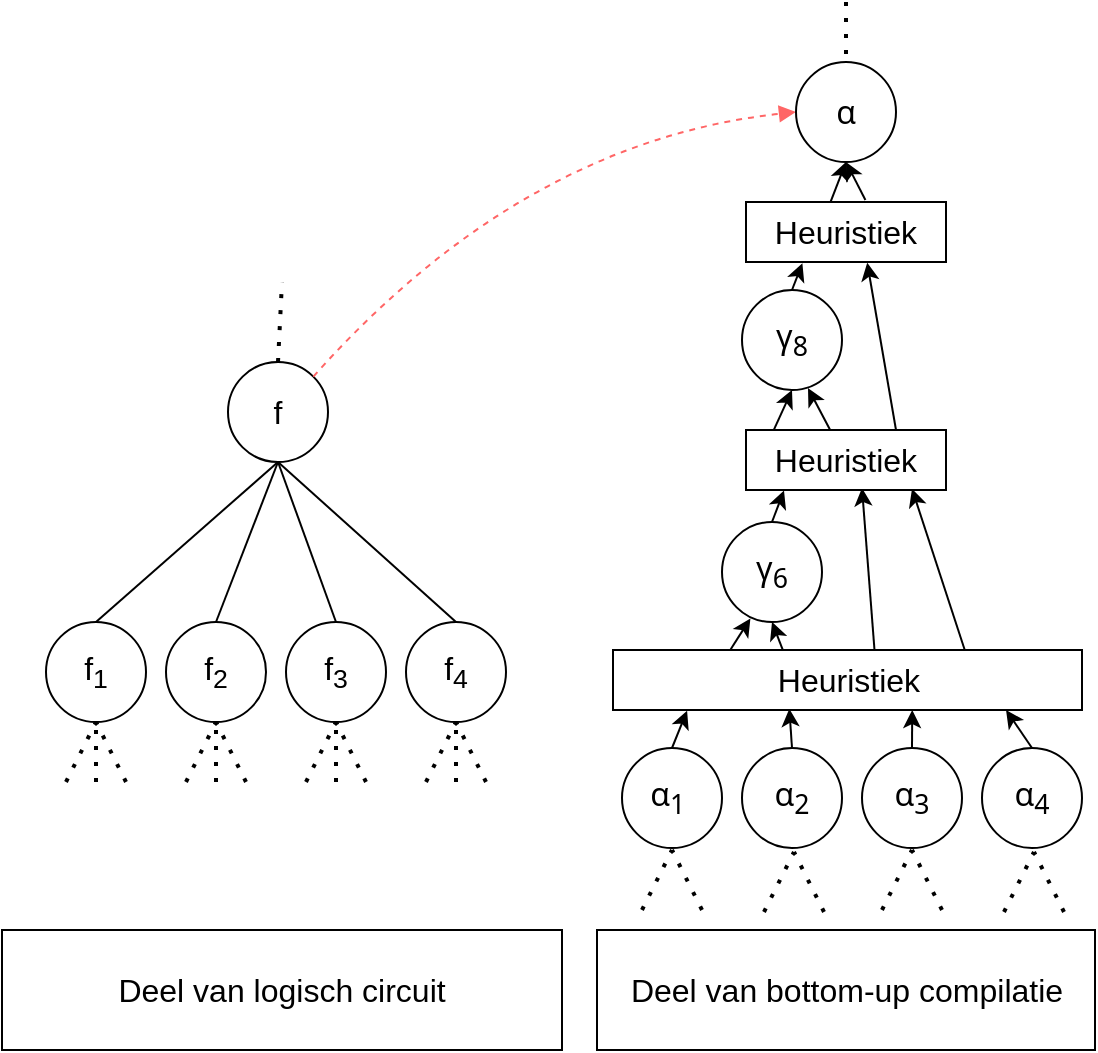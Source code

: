 <mxfile version="24.2.5" type="device">
  <diagram name="Pagina-1" id="w_eEv3NtSXeDfTLCQEwR">
    <mxGraphModel dx="1135" dy="639" grid="1" gridSize="10" guides="1" tooltips="1" connect="1" arrows="1" fold="1" page="1" pageScale="1" pageWidth="827" pageHeight="1169" math="0" shadow="0">
      <root>
        <mxCell id="0" />
        <mxCell id="1" parent="0" />
        <mxCell id="MbKlLmu9MP12zDya-M-E-1" value="&lt;span style=&quot;font-family: Söhne, ui-sans-serif, system-ui, -apple-system, &amp;quot;Segoe UI&amp;quot;, Roboto, Ubuntu, Cantarell, &amp;quot;Noto Sans&amp;quot;, sans-serif, &amp;quot;Helvetica Neue&amp;quot;, Arial, &amp;quot;Apple Color Emoji&amp;quot;, &amp;quot;Segoe UI Emoji&amp;quot;, &amp;quot;Segoe UI Symbol&amp;quot;, &amp;quot;Noto Color Emoji&amp;quot;; font-size: 16px; text-align: start; white-space-collapse: preserve;&quot;&gt;α&lt;sub&gt;1&lt;/sub&gt;&lt;/span&gt;&lt;span style=&quot;font-family: Söhne, ui-sans-serif, system-ui, -apple-system, &amp;quot;Segoe UI&amp;quot;, Roboto, Ubuntu, Cantarell, &amp;quot;Noto Sans&amp;quot;, sans-serif, &amp;quot;Helvetica Neue&amp;quot;, Arial, &amp;quot;Apple Color Emoji&amp;quot;, &amp;quot;Segoe UI Emoji&amp;quot;, &amp;quot;Segoe UI Symbol&amp;quot;, &amp;quot;Noto Color Emoji&amp;quot;; font-size: 16px; text-align: start; white-space-collapse: preserve;&quot;&gt;&lt;font color=&quot;#ffffff&quot;&gt; &lt;/font&gt;&lt;/span&gt;" style="ellipse;whiteSpace=wrap;html=1;aspect=fixed;" parent="1" vertex="1">
          <mxGeometry x="420" y="383" width="50" height="50" as="geometry" />
        </mxCell>
        <mxCell id="MbKlLmu9MP12zDya-M-E-10" value="&lt;font style=&quot;font-size: 16px;&quot;&gt;Deel van bottom-up compilatie&lt;/font&gt;" style="rounded=0;whiteSpace=wrap;html=1;" parent="1" vertex="1">
          <mxGeometry x="407.5" y="474" width="249" height="60" as="geometry" />
        </mxCell>
        <mxCell id="MbKlLmu9MP12zDya-M-E-11" value="&lt;font style=&quot;font-size: 16px;&quot;&gt;Deel van logisch circuit&lt;/font&gt;" style="rounded=0;whiteSpace=wrap;html=1;" parent="1" vertex="1">
          <mxGeometry x="110" y="474" width="280" height="60" as="geometry" />
        </mxCell>
        <mxCell id="MbKlLmu9MP12zDya-M-E-12" value="&lt;font style=&quot;font-size: 16px;&quot;&gt;f&lt;/font&gt;" style="ellipse;whiteSpace=wrap;html=1;aspect=fixed;" parent="1" vertex="1">
          <mxGeometry x="223" y="190" width="50" height="50" as="geometry" />
        </mxCell>
        <mxCell id="MbKlLmu9MP12zDya-M-E-13" value="&lt;font style=&quot;font-size: 16px;&quot;&gt;f&lt;sub&gt;2&lt;/sub&gt;&lt;/font&gt;" style="ellipse;whiteSpace=wrap;html=1;aspect=fixed;" parent="1" vertex="1">
          <mxGeometry x="192" y="320" width="50" height="50" as="geometry" />
        </mxCell>
        <mxCell id="MbKlLmu9MP12zDya-M-E-14" value="&lt;font style=&quot;font-size: 16px;&quot;&gt;f&lt;sub&gt;3&lt;/sub&gt;&lt;/font&gt;" style="ellipse;whiteSpace=wrap;html=1;aspect=fixed;" parent="1" vertex="1">
          <mxGeometry x="252" y="320" width="50" height="50" as="geometry" />
        </mxCell>
        <mxCell id="MbKlLmu9MP12zDya-M-E-18" value="&lt;font style=&quot;&quot;&gt;&lt;span style=&quot;font-size: 16px;&quot;&gt;f&lt;sub&gt;1&lt;/sub&gt;&lt;/span&gt;&lt;/font&gt;" style="ellipse;whiteSpace=wrap;html=1;aspect=fixed;" parent="1" vertex="1">
          <mxGeometry x="132" y="320" width="50" height="50" as="geometry" />
        </mxCell>
        <mxCell id="MbKlLmu9MP12zDya-M-E-19" value="&lt;font style=&quot;font-size: 16px;&quot;&gt;f&lt;sub&gt;4&lt;/sub&gt;&lt;/font&gt;" style="ellipse;whiteSpace=wrap;html=1;aspect=fixed;" parent="1" vertex="1">
          <mxGeometry x="312" y="320" width="50" height="50" as="geometry" />
        </mxCell>
        <mxCell id="MbKlLmu9MP12zDya-M-E-21" value="&lt;span style=&quot;font-family: Söhne, ui-sans-serif, system-ui, -apple-system, &amp;quot;Segoe UI&amp;quot;, Roboto, Ubuntu, Cantarell, &amp;quot;Noto Sans&amp;quot;, sans-serif, &amp;quot;Helvetica Neue&amp;quot;, Arial, &amp;quot;Apple Color Emoji&amp;quot;, &amp;quot;Segoe UI Emoji&amp;quot;, &amp;quot;Segoe UI Symbol&amp;quot;, &amp;quot;Noto Color Emoji&amp;quot;; font-size: 16px; text-align: start; white-space-collapse: preserve;&quot;&gt;α&lt;sub&gt;2&lt;/sub&gt;&lt;/span&gt;" style="ellipse;whiteSpace=wrap;html=1;aspect=fixed;" parent="1" vertex="1">
          <mxGeometry x="480" y="383" width="50" height="50" as="geometry" />
        </mxCell>
        <mxCell id="MbKlLmu9MP12zDya-M-E-22" value="&lt;span style=&quot;font-family: Söhne, ui-sans-serif, system-ui, -apple-system, &amp;quot;Segoe UI&amp;quot;, Roboto, Ubuntu, Cantarell, &amp;quot;Noto Sans&amp;quot;, sans-serif, &amp;quot;Helvetica Neue&amp;quot;, Arial, &amp;quot;Apple Color Emoji&amp;quot;, &amp;quot;Segoe UI Emoji&amp;quot;, &amp;quot;Segoe UI Symbol&amp;quot;, &amp;quot;Noto Color Emoji&amp;quot;; font-size: 16px; text-align: start; white-space-collapse: preserve;&quot;&gt;α&lt;sub&gt;3&lt;/sub&gt;&lt;/span&gt;" style="ellipse;whiteSpace=wrap;html=1;aspect=fixed;" parent="1" vertex="1">
          <mxGeometry x="540" y="383" width="50" height="50" as="geometry" />
        </mxCell>
        <mxCell id="MbKlLmu9MP12zDya-M-E-23" value="&lt;span style=&quot;font-family: Söhne, ui-sans-serif, system-ui, -apple-system, &amp;quot;Segoe UI&amp;quot;, Roboto, Ubuntu, Cantarell, &amp;quot;Noto Sans&amp;quot;, sans-serif, &amp;quot;Helvetica Neue&amp;quot;, Arial, &amp;quot;Apple Color Emoji&amp;quot;, &amp;quot;Segoe UI Emoji&amp;quot;, &amp;quot;Segoe UI Symbol&amp;quot;, &amp;quot;Noto Color Emoji&amp;quot;; font-size: 16px; text-align: start; white-space-collapse: preserve;&quot;&gt;α&lt;sub&gt;4&lt;/sub&gt;&lt;/span&gt;" style="ellipse;whiteSpace=wrap;html=1;aspect=fixed;" parent="1" vertex="1">
          <mxGeometry x="600" y="383" width="50" height="50" as="geometry" />
        </mxCell>
        <mxCell id="6IysS8TOpE49SOD870QL-13" style="rounded=0;orthogonalLoop=1;jettySize=auto;html=1;endArrow=none;endFill=0;startArrow=classic;startFill=1;exitX=0.66;exitY=0.98;exitDx=0;exitDy=0;exitPerimeter=0;" edge="1" parent="1" source="MbKlLmu9MP12zDya-M-E-27" target="6IysS8TOpE49SOD870QL-9">
          <mxGeometry relative="1" as="geometry">
            <mxPoint x="510" y="210" as="sourcePoint" />
          </mxGeometry>
        </mxCell>
        <mxCell id="MbKlLmu9MP12zDya-M-E-27" value="&lt;span style=&quot;font-family: Söhne, ui-sans-serif, system-ui, -apple-system, &amp;quot;Segoe UI&amp;quot;, Roboto, Ubuntu, Cantarell, &amp;quot;Noto Sans&amp;quot;, sans-serif, &amp;quot;Helvetica Neue&amp;quot;, Arial, &amp;quot;Apple Color Emoji&amp;quot;, &amp;quot;Segoe UI Emoji&amp;quot;, &amp;quot;Segoe UI Symbol&amp;quot;, &amp;quot;Noto Color Emoji&amp;quot;; text-align: start; white-space-collapse: preserve; font-size: 16px;&quot;&gt;γ&lt;/span&gt;&lt;span style=&quot;font-family: Söhne, ui-sans-serif, system-ui, -apple-system, &amp;quot;Segoe UI&amp;quot;, Roboto, Ubuntu, Cantarell, &amp;quot;Noto Sans&amp;quot;, sans-serif, &amp;quot;Helvetica Neue&amp;quot;, Arial, &amp;quot;Apple Color Emoji&amp;quot;, &amp;quot;Segoe UI Emoji&amp;quot;, &amp;quot;Segoe UI Symbol&amp;quot;, &amp;quot;Noto Color Emoji&amp;quot;; font-size: 16px; text-align: start; white-space-collapse: preserve;&quot;&gt;&lt;sub&gt;8&lt;/sub&gt;&lt;/span&gt;" style="ellipse;whiteSpace=wrap;html=1;aspect=fixed;" parent="1" vertex="1">
          <mxGeometry x="480" y="154" width="50" height="50" as="geometry" />
        </mxCell>
        <mxCell id="MbKlLmu9MP12zDya-M-E-30" value="" style="endArrow=none;html=1;rounded=0;exitX=0.5;exitY=0;exitDx=0;exitDy=0;entryX=0.5;entryY=1;entryDx=0;entryDy=0;" parent="1" source="MbKlLmu9MP12zDya-M-E-18" target="MbKlLmu9MP12zDya-M-E-12" edge="1">
          <mxGeometry width="50" height="50" relative="1" as="geometry">
            <mxPoint x="222" y="290" as="sourcePoint" />
            <mxPoint x="272" y="240" as="targetPoint" />
          </mxGeometry>
        </mxCell>
        <mxCell id="MbKlLmu9MP12zDya-M-E-31" value="" style="endArrow=none;html=1;rounded=0;exitX=0.5;exitY=0;exitDx=0;exitDy=0;entryX=0.5;entryY=1;entryDx=0;entryDy=0;" parent="1" source="MbKlLmu9MP12zDya-M-E-13" target="MbKlLmu9MP12zDya-M-E-12" edge="1">
          <mxGeometry width="50" height="50" relative="1" as="geometry">
            <mxPoint x="167" y="330" as="sourcePoint" />
            <mxPoint x="287" y="250" as="targetPoint" />
          </mxGeometry>
        </mxCell>
        <mxCell id="MbKlLmu9MP12zDya-M-E-32" value="" style="endArrow=none;html=1;rounded=0;exitX=0.5;exitY=0;exitDx=0;exitDy=0;entryX=0.5;entryY=1;entryDx=0;entryDy=0;" parent="1" source="MbKlLmu9MP12zDya-M-E-14" target="MbKlLmu9MP12zDya-M-E-12" edge="1">
          <mxGeometry width="50" height="50" relative="1" as="geometry">
            <mxPoint x="177" y="340" as="sourcePoint" />
            <mxPoint x="297" y="260" as="targetPoint" />
          </mxGeometry>
        </mxCell>
        <mxCell id="MbKlLmu9MP12zDya-M-E-33" value="" style="endArrow=none;html=1;rounded=0;exitX=0.5;exitY=0;exitDx=0;exitDy=0;entryX=0.5;entryY=1;entryDx=0;entryDy=0;" parent="1" source="MbKlLmu9MP12zDya-M-E-19" target="MbKlLmu9MP12zDya-M-E-12" edge="1">
          <mxGeometry width="50" height="50" relative="1" as="geometry">
            <mxPoint x="187" y="350" as="sourcePoint" />
            <mxPoint x="307" y="270" as="targetPoint" />
          </mxGeometry>
        </mxCell>
        <mxCell id="MbKlLmu9MP12zDya-M-E-35" value="" style="endArrow=classic;html=1;rounded=0;exitX=0.5;exitY=0;exitDx=0;exitDy=0;entryX=0.158;entryY=1.011;entryDx=0;entryDy=0;entryPerimeter=0;endFill=1;" parent="1" source="MbKlLmu9MP12zDya-M-E-1" target="6IysS8TOpE49SOD870QL-5" edge="1">
          <mxGeometry width="50" height="50" relative="1" as="geometry">
            <mxPoint x="105" y="373" as="sourcePoint" />
            <mxPoint x="165" y="293" as="targetPoint" />
          </mxGeometry>
        </mxCell>
        <mxCell id="MbKlLmu9MP12zDya-M-E-36" value="" style="endArrow=classic;html=1;rounded=0;exitX=0.5;exitY=0;exitDx=0;exitDy=0;entryX=0.376;entryY=0.978;entryDx=0;entryDy=0;entryPerimeter=0;endFill=1;" parent="1" source="MbKlLmu9MP12zDya-M-E-21" edge="1" target="6IysS8TOpE49SOD870QL-5">
          <mxGeometry width="50" height="50" relative="1" as="geometry">
            <mxPoint x="455" y="393" as="sourcePoint" />
            <mxPoint x="470" y="363" as="targetPoint" />
          </mxGeometry>
        </mxCell>
        <mxCell id="MbKlLmu9MP12zDya-M-E-37" value="" style="endArrow=classic;html=1;rounded=0;exitX=0.5;exitY=0;exitDx=0;exitDy=0;entryX=0.838;entryY=1;entryDx=0;entryDy=0;entryPerimeter=0;endFill=1;" parent="1" source="MbKlLmu9MP12zDya-M-E-23" target="6IysS8TOpE49SOD870QL-5" edge="1">
          <mxGeometry width="50" height="50" relative="1" as="geometry">
            <mxPoint x="465" y="403" as="sourcePoint" />
            <mxPoint x="495" y="383" as="targetPoint" />
          </mxGeometry>
        </mxCell>
        <mxCell id="MbKlLmu9MP12zDya-M-E-39" value="" style="endArrow=classic;html=1;rounded=0;exitX=0.5;exitY=0;exitDx=0;exitDy=0;entryX=0.638;entryY=1;entryDx=0;entryDy=0;entryPerimeter=0;endFill=1;" parent="1" source="MbKlLmu9MP12zDya-M-E-22" target="6IysS8TOpE49SOD870QL-5" edge="1">
          <mxGeometry width="50" height="50" relative="1" as="geometry">
            <mxPoint x="645" y="403" as="sourcePoint" />
            <mxPoint x="675" y="383" as="targetPoint" />
          </mxGeometry>
        </mxCell>
        <mxCell id="MbKlLmu9MP12zDya-M-E-40" value="" style="endArrow=classic;html=1;rounded=0;exitX=0.5;exitY=0;exitDx=0;exitDy=0;entryX=0.19;entryY=1.007;entryDx=0;entryDy=0;entryPerimeter=0;endFill=1;" parent="1" source="MbKlLmu9MP12zDya-M-E-25" target="6IysS8TOpE49SOD870QL-9" edge="1">
          <mxGeometry width="50" height="50" relative="1" as="geometry">
            <mxPoint x="655" y="413" as="sourcePoint" />
            <mxPoint x="685" y="393" as="targetPoint" />
          </mxGeometry>
        </mxCell>
        <mxCell id="MbKlLmu9MP12zDya-M-E-43" value="" style="endArrow=none;dashed=1;html=1;dashPattern=1 3;strokeWidth=2;rounded=0;exitX=0.5;exitY=0;exitDx=0;exitDy=0;" parent="1" source="MbKlLmu9MP12zDya-M-E-12" edge="1">
          <mxGeometry width="50" height="50" relative="1" as="geometry">
            <mxPoint x="262" y="140" as="sourcePoint" />
            <mxPoint x="250" y="150" as="targetPoint" />
          </mxGeometry>
        </mxCell>
        <mxCell id="MbKlLmu9MP12zDya-M-E-44" value="" style="endArrow=none;dashed=1;html=1;dashPattern=1 3;strokeWidth=2;rounded=0;entryX=0.5;entryY=1;entryDx=0;entryDy=0;" parent="1" target="MbKlLmu9MP12zDya-M-E-18" edge="1">
          <mxGeometry width="50" height="50" relative="1" as="geometry">
            <mxPoint x="157" y="400" as="sourcePoint" />
            <mxPoint x="156.5" y="370" as="targetPoint" />
          </mxGeometry>
        </mxCell>
        <mxCell id="MbKlLmu9MP12zDya-M-E-45" value="" style="endArrow=none;dashed=1;html=1;dashPattern=1 3;strokeWidth=2;rounded=0;entryX=0.5;entryY=1;entryDx=0;entryDy=0;" parent="1" target="MbKlLmu9MP12zDya-M-E-13" edge="1">
          <mxGeometry width="50" height="50" relative="1" as="geometry">
            <mxPoint x="217" y="400" as="sourcePoint" />
            <mxPoint x="167" y="380" as="targetPoint" />
          </mxGeometry>
        </mxCell>
        <mxCell id="MbKlLmu9MP12zDya-M-E-46" value="" style="endArrow=none;dashed=1;html=1;dashPattern=1 3;strokeWidth=2;rounded=0;entryX=0.5;entryY=1;entryDx=0;entryDy=0;" parent="1" target="MbKlLmu9MP12zDya-M-E-14" edge="1">
          <mxGeometry width="50" height="50" relative="1" as="geometry">
            <mxPoint x="277" y="400" as="sourcePoint" />
            <mxPoint x="227" y="380" as="targetPoint" />
          </mxGeometry>
        </mxCell>
        <mxCell id="MbKlLmu9MP12zDya-M-E-47" value="" style="endArrow=none;dashed=1;html=1;dashPattern=1 3;strokeWidth=2;rounded=0;entryX=0.5;entryY=1;entryDx=0;entryDy=0;" parent="1" target="MbKlLmu9MP12zDya-M-E-19" edge="1">
          <mxGeometry width="50" height="50" relative="1" as="geometry">
            <mxPoint x="337" y="400" as="sourcePoint" />
            <mxPoint x="287" y="380" as="targetPoint" />
          </mxGeometry>
        </mxCell>
        <mxCell id="MbKlLmu9MP12zDya-M-E-50" value="" style="endArrow=none;dashed=1;html=1;dashPattern=1 3;strokeWidth=2;rounded=0;entryX=0.5;entryY=1;entryDx=0;entryDy=0;" parent="1" target="MbKlLmu9MP12zDya-M-E-18" edge="1">
          <mxGeometry width="50" height="50" relative="1" as="geometry">
            <mxPoint x="172" y="400" as="sourcePoint" />
            <mxPoint x="167" y="380" as="targetPoint" />
          </mxGeometry>
        </mxCell>
        <mxCell id="MbKlLmu9MP12zDya-M-E-51" value="" style="endArrow=none;dashed=1;html=1;dashPattern=1 3;strokeWidth=2;rounded=0;entryX=0.5;entryY=1;entryDx=0;entryDy=0;" parent="1" target="MbKlLmu9MP12zDya-M-E-18" edge="1">
          <mxGeometry width="50" height="50" relative="1" as="geometry">
            <mxPoint x="142" y="400" as="sourcePoint" />
            <mxPoint x="177" y="390" as="targetPoint" />
          </mxGeometry>
        </mxCell>
        <mxCell id="MbKlLmu9MP12zDya-M-E-55" value="" style="endArrow=none;dashed=1;html=1;dashPattern=1 3;strokeWidth=2;rounded=0;entryX=0.5;entryY=1;entryDx=0;entryDy=0;" parent="1" target="MbKlLmu9MP12zDya-M-E-13" edge="1">
          <mxGeometry width="50" height="50" relative="1" as="geometry">
            <mxPoint x="232" y="400" as="sourcePoint" />
            <mxPoint x="167" y="380" as="targetPoint" />
          </mxGeometry>
        </mxCell>
        <mxCell id="MbKlLmu9MP12zDya-M-E-56" value="" style="endArrow=none;dashed=1;html=1;dashPattern=1 3;strokeWidth=2;rounded=0;entryX=0.5;entryY=1;entryDx=0;entryDy=0;" parent="1" target="MbKlLmu9MP12zDya-M-E-14" edge="1">
          <mxGeometry width="50" height="50" relative="1" as="geometry">
            <mxPoint x="292" y="400" as="sourcePoint" />
            <mxPoint x="227" y="380" as="targetPoint" />
          </mxGeometry>
        </mxCell>
        <mxCell id="MbKlLmu9MP12zDya-M-E-57" value="" style="endArrow=none;dashed=1;html=1;dashPattern=1 3;strokeWidth=2;rounded=0;entryX=0.5;entryY=1;entryDx=0;entryDy=0;" parent="1" target="MbKlLmu9MP12zDya-M-E-19" edge="1">
          <mxGeometry width="50" height="50" relative="1" as="geometry">
            <mxPoint x="352" y="400" as="sourcePoint" />
            <mxPoint x="287" y="380" as="targetPoint" />
          </mxGeometry>
        </mxCell>
        <mxCell id="MbKlLmu9MP12zDya-M-E-60" value="" style="endArrow=none;dashed=1;html=1;dashPattern=1 3;strokeWidth=2;rounded=0;entryX=0.5;entryY=1;entryDx=0;entryDy=0;" parent="1" target="MbKlLmu9MP12zDya-M-E-19" edge="1">
          <mxGeometry width="50" height="50" relative="1" as="geometry">
            <mxPoint x="322" y="400" as="sourcePoint" />
            <mxPoint x="332" y="370" as="targetPoint" />
          </mxGeometry>
        </mxCell>
        <mxCell id="MbKlLmu9MP12zDya-M-E-61" value="" style="endArrow=none;dashed=1;html=1;dashPattern=1 3;strokeWidth=2;rounded=0;entryX=0.5;entryY=1;entryDx=0;entryDy=0;" parent="1" target="MbKlLmu9MP12zDya-M-E-14" edge="1">
          <mxGeometry width="50" height="50" relative="1" as="geometry">
            <mxPoint x="262" y="400" as="sourcePoint" />
            <mxPoint x="347" y="380" as="targetPoint" />
          </mxGeometry>
        </mxCell>
        <mxCell id="MbKlLmu9MP12zDya-M-E-62" value="" style="endArrow=none;dashed=1;html=1;dashPattern=1 3;strokeWidth=2;rounded=0;entryX=0.5;entryY=1;entryDx=0;entryDy=0;" parent="1" target="MbKlLmu9MP12zDya-M-E-13" edge="1">
          <mxGeometry width="50" height="50" relative="1" as="geometry">
            <mxPoint x="202" y="400" as="sourcePoint" />
            <mxPoint x="287" y="380" as="targetPoint" />
          </mxGeometry>
        </mxCell>
        <mxCell id="MbKlLmu9MP12zDya-M-E-64" value="" style="endArrow=none;dashed=1;html=1;dashPattern=1 3;strokeWidth=2;rounded=0;entryX=0.5;entryY=1;entryDx=0;entryDy=0;" parent="1" edge="1">
          <mxGeometry width="50" height="50" relative="1" as="geometry">
            <mxPoint x="460" y="464" as="sourcePoint" />
            <mxPoint x="445" y="434" as="targetPoint" />
          </mxGeometry>
        </mxCell>
        <mxCell id="MbKlLmu9MP12zDya-M-E-65" value="" style="endArrow=none;dashed=1;html=1;dashPattern=1 3;strokeWidth=2;rounded=0;entryX=0.5;entryY=1;entryDx=0;entryDy=0;" parent="1" edge="1">
          <mxGeometry width="50" height="50" relative="1" as="geometry">
            <mxPoint x="430" y="464" as="sourcePoint" />
            <mxPoint x="445" y="434" as="targetPoint" />
          </mxGeometry>
        </mxCell>
        <mxCell id="MbKlLmu9MP12zDya-M-E-66" value="" style="endArrow=none;dashed=1;html=1;dashPattern=1 3;strokeWidth=2;rounded=0;entryX=0.5;entryY=1;entryDx=0;entryDy=0;" parent="1" edge="1">
          <mxGeometry width="50" height="50" relative="1" as="geometry">
            <mxPoint x="521" y="465" as="sourcePoint" />
            <mxPoint x="506" y="435" as="targetPoint" />
          </mxGeometry>
        </mxCell>
        <mxCell id="MbKlLmu9MP12zDya-M-E-67" value="" style="endArrow=none;dashed=1;html=1;dashPattern=1 3;strokeWidth=2;rounded=0;entryX=0.5;entryY=1;entryDx=0;entryDy=0;" parent="1" edge="1">
          <mxGeometry width="50" height="50" relative="1" as="geometry">
            <mxPoint x="491" y="465" as="sourcePoint" />
            <mxPoint x="506" y="435" as="targetPoint" />
          </mxGeometry>
        </mxCell>
        <mxCell id="MbKlLmu9MP12zDya-M-E-68" value="" style="endArrow=none;dashed=1;html=1;dashPattern=1 3;strokeWidth=2;rounded=0;entryX=0.5;entryY=1;entryDx=0;entryDy=0;" parent="1" edge="1">
          <mxGeometry width="50" height="50" relative="1" as="geometry">
            <mxPoint x="580" y="464" as="sourcePoint" />
            <mxPoint x="565" y="434" as="targetPoint" />
          </mxGeometry>
        </mxCell>
        <mxCell id="MbKlLmu9MP12zDya-M-E-69" value="" style="endArrow=none;dashed=1;html=1;dashPattern=1 3;strokeWidth=2;rounded=0;entryX=0.5;entryY=1;entryDx=0;entryDy=0;" parent="1" edge="1">
          <mxGeometry width="50" height="50" relative="1" as="geometry">
            <mxPoint x="550" y="464" as="sourcePoint" />
            <mxPoint x="565" y="434" as="targetPoint" />
          </mxGeometry>
        </mxCell>
        <mxCell id="MbKlLmu9MP12zDya-M-E-70" value="" style="endArrow=none;dashed=1;html=1;dashPattern=1 3;strokeWidth=2;rounded=0;entryX=0.5;entryY=1;entryDx=0;entryDy=0;" parent="1" edge="1">
          <mxGeometry width="50" height="50" relative="1" as="geometry">
            <mxPoint x="641" y="465" as="sourcePoint" />
            <mxPoint x="626" y="435" as="targetPoint" />
          </mxGeometry>
        </mxCell>
        <mxCell id="MbKlLmu9MP12zDya-M-E-71" value="" style="endArrow=none;dashed=1;html=1;dashPattern=1 3;strokeWidth=2;rounded=0;entryX=0.5;entryY=1;entryDx=0;entryDy=0;" parent="1" edge="1">
          <mxGeometry width="50" height="50" relative="1" as="geometry">
            <mxPoint x="611" y="465" as="sourcePoint" />
            <mxPoint x="626" y="435" as="targetPoint" />
          </mxGeometry>
        </mxCell>
        <mxCell id="MbKlLmu9MP12zDya-M-E-77" value="" style="endArrow=block;html=1;rounded=0;exitX=1;exitY=0;exitDx=0;exitDy=0;entryX=0;entryY=0.5;entryDx=0;entryDy=0;curved=1;strokeColor=#FF6666;startArrow=none;startFill=0;endFill=1;dashed=1;" parent="1" source="MbKlLmu9MP12zDya-M-E-12" target="6IysS8TOpE49SOD870QL-19" edge="1">
          <mxGeometry width="50" height="50" relative="1" as="geometry">
            <mxPoint x="310" y="220" as="sourcePoint" />
            <mxPoint x="450" y="65" as="targetPoint" />
            <Array as="points">
              <mxPoint x="370" y="80" />
            </Array>
          </mxGeometry>
        </mxCell>
        <mxCell id="6IysS8TOpE49SOD870QL-10" style="rounded=0;orthogonalLoop=1;jettySize=auto;html=1;endArrow=classic;endFill=1;entryX=0.445;entryY=0.967;entryDx=0;entryDy=0;entryPerimeter=0;exitX=0.5;exitY=0;exitDx=0;exitDy=0;" edge="1" parent="1">
          <mxGeometry relative="1" as="geometry">
            <mxPoint x="546.25" y="334" as="sourcePoint" />
            <mxPoint x="540" y="253.01" as="targetPoint" />
          </mxGeometry>
        </mxCell>
        <mxCell id="6IysS8TOpE49SOD870QL-7" style="rounded=0;orthogonalLoop=1;jettySize=auto;html=1;entryX=0.25;entryY=0;entryDx=0;entryDy=0;endArrow=none;endFill=0;startArrow=classic;startFill=1;exitX=0.284;exitY=0.964;exitDx=0;exitDy=0;exitPerimeter=0;" edge="1" parent="1" source="MbKlLmu9MP12zDya-M-E-25" target="6IysS8TOpE49SOD870QL-5">
          <mxGeometry relative="1" as="geometry">
            <mxPoint x="485" y="320" as="sourcePoint" />
          </mxGeometry>
        </mxCell>
        <mxCell id="6IysS8TOpE49SOD870QL-8" style="rounded=0;orthogonalLoop=1;jettySize=auto;html=1;exitX=0.5;exitY=1;exitDx=0;exitDy=0;endArrow=none;endFill=0;startArrow=classic;startFill=1;entryX=0.363;entryY=0.02;entryDx=0;entryDy=0;entryPerimeter=0;" edge="1" parent="1" source="MbKlLmu9MP12zDya-M-E-25" target="6IysS8TOpE49SOD870QL-5">
          <mxGeometry relative="1" as="geometry">
            <mxPoint x="500" y="330" as="targetPoint" />
          </mxGeometry>
        </mxCell>
        <mxCell id="6IysS8TOpE49SOD870QL-11" style="rounded=0;orthogonalLoop=1;jettySize=auto;html=1;exitX=0.75;exitY=0;exitDx=0;exitDy=0;entryX=0.83;entryY=0.98;entryDx=0;entryDy=0;entryPerimeter=0;endArrow=classic;endFill=1;startArrow=none;startFill=0;" edge="1" parent="1" source="6IysS8TOpE49SOD870QL-5" target="6IysS8TOpE49SOD870QL-9">
          <mxGeometry relative="1" as="geometry">
            <Array as="points" />
          </mxGeometry>
        </mxCell>
        <mxCell id="6IysS8TOpE49SOD870QL-15" style="rounded=0;orthogonalLoop=1;jettySize=auto;html=1;exitX=0.5;exitY=0;exitDx=0;exitDy=0;entryX=0.282;entryY=1.02;entryDx=0;entryDy=0;entryPerimeter=0;endArrow=classic;endFill=1;" edge="1" parent="1" source="MbKlLmu9MP12zDya-M-E-27" target="6IysS8TOpE49SOD870QL-14">
          <mxGeometry relative="1" as="geometry" />
        </mxCell>
        <mxCell id="6IysS8TOpE49SOD870QL-16" style="rounded=0;orthogonalLoop=1;jettySize=auto;html=1;entryX=0.606;entryY=1.012;entryDx=0;entryDy=0;entryPerimeter=0;endArrow=classic;endFill=1;exitX=0.75;exitY=0;exitDx=0;exitDy=0;" edge="1" parent="1" source="6IysS8TOpE49SOD870QL-9" target="6IysS8TOpE49SOD870QL-14">
          <mxGeometry relative="1" as="geometry">
            <mxPoint x="580" y="220" as="sourcePoint" />
          </mxGeometry>
        </mxCell>
        <mxCell id="6IysS8TOpE49SOD870QL-19" value="&lt;div style=&quot;text-align: start;&quot;&gt;&lt;span style=&quot;font-family: Söhne, ui-sans-serif, system-ui, -apple-system, &amp;quot;Segoe UI&amp;quot;, Roboto, Ubuntu, Cantarell, &amp;quot;Noto Sans&amp;quot;, sans-serif, &amp;quot;Helvetica Neue&amp;quot;, Arial, &amp;quot;Apple Color Emoji&amp;quot;, &amp;quot;Segoe UI Emoji&amp;quot;, &amp;quot;Segoe UI Symbol&amp;quot;, &amp;quot;Noto Color Emoji&amp;quot;; font-size: 16px; white-space-collapse: preserve;&quot;&gt;α&lt;/span&gt;&lt;br&gt;&lt;/div&gt;" style="ellipse;whiteSpace=wrap;html=1;aspect=fixed;" vertex="1" parent="1">
          <mxGeometry x="507" y="40" width="50" height="50" as="geometry" />
        </mxCell>
        <mxCell id="6IysS8TOpE49SOD870QL-20" style="rounded=0;orthogonalLoop=1;jettySize=auto;html=1;exitX=0.5;exitY=1;exitDx=0;exitDy=0;entryX=0.419;entryY=0.033;entryDx=0;entryDy=0;entryPerimeter=0;endArrow=none;endFill=0;startArrow=classic;startFill=1;" edge="1" parent="1" source="6IysS8TOpE49SOD870QL-19" target="6IysS8TOpE49SOD870QL-14">
          <mxGeometry relative="1" as="geometry" />
        </mxCell>
        <mxCell id="6IysS8TOpE49SOD870QL-21" style="rounded=0;orthogonalLoop=1;jettySize=auto;html=1;exitX=0.5;exitY=1;exitDx=0;exitDy=0;entryX=0.597;entryY=-0.033;entryDx=0;entryDy=0;entryPerimeter=0;endArrow=none;endFill=0;startArrow=classic;startFill=1;" edge="1" parent="1" source="6IysS8TOpE49SOD870QL-19" target="6IysS8TOpE49SOD870QL-14">
          <mxGeometry relative="1" as="geometry" />
        </mxCell>
        <mxCell id="6IysS8TOpE49SOD870QL-22" style="rounded=0;orthogonalLoop=1;jettySize=auto;html=1;exitX=0.5;exitY=1;exitDx=0;exitDy=0;entryX=0.138;entryY=0.007;entryDx=0;entryDy=0;entryPerimeter=0;startArrow=classic;startFill=1;endArrow=none;endFill=0;" edge="1" parent="1" source="MbKlLmu9MP12zDya-M-E-27" target="6IysS8TOpE49SOD870QL-9">
          <mxGeometry relative="1" as="geometry" />
        </mxCell>
        <mxCell id="6IysS8TOpE49SOD870QL-25" value="" style="endArrow=none;dashed=1;html=1;dashPattern=1 3;strokeWidth=2;rounded=0;entryX=0.5;entryY=0;entryDx=0;entryDy=0;" edge="1" parent="1" target="6IysS8TOpE49SOD870QL-19">
          <mxGeometry width="50" height="50" relative="1" as="geometry">
            <mxPoint x="532" y="10" as="sourcePoint" />
            <mxPoint x="560" y="40" as="targetPoint" />
          </mxGeometry>
        </mxCell>
        <mxCell id="6IysS8TOpE49SOD870QL-5" value="&lt;font style=&quot;font-size: 16px;&quot;&gt;Heuristiek&lt;/font&gt;" style="rounded=0;whiteSpace=wrap;html=1;" vertex="1" parent="1">
          <mxGeometry x="415.5" y="334" width="234.5" height="30" as="geometry" />
        </mxCell>
        <mxCell id="MbKlLmu9MP12zDya-M-E-25" value="&lt;span style=&quot;font-family: Söhne, ui-sans-serif, system-ui, -apple-system, &amp;quot;Segoe UI&amp;quot;, Roboto, Ubuntu, Cantarell, &amp;quot;Noto Sans&amp;quot;, sans-serif, &amp;quot;Helvetica Neue&amp;quot;, Arial, &amp;quot;Apple Color Emoji&amp;quot;, &amp;quot;Segoe UI Emoji&amp;quot;, &amp;quot;Segoe UI Symbol&amp;quot;, &amp;quot;Noto Color Emoji&amp;quot;; text-align: start; white-space-collapse: preserve; font-size: 16px;&quot;&gt;γ&lt;/span&gt;&lt;span style=&quot;font-family: Söhne, ui-sans-serif, system-ui, -apple-system, &amp;quot;Segoe UI&amp;quot;, Roboto, Ubuntu, Cantarell, &amp;quot;Noto Sans&amp;quot;, sans-serif, &amp;quot;Helvetica Neue&amp;quot;, Arial, &amp;quot;Apple Color Emoji&amp;quot;, &amp;quot;Segoe UI Emoji&amp;quot;, &amp;quot;Segoe UI Symbol&amp;quot;, &amp;quot;Noto Color Emoji&amp;quot;; font-size: 16px; text-align: start; white-space-collapse: preserve;&quot;&gt;&lt;sub&gt;6&lt;/sub&gt;&lt;/span&gt;" style="ellipse;whiteSpace=wrap;html=1;aspect=fixed;" parent="1" vertex="1">
          <mxGeometry x="470" y="270" width="50" height="50" as="geometry" />
        </mxCell>
        <mxCell id="6IysS8TOpE49SOD870QL-9" value="&lt;font style=&quot;font-size: 16px;&quot;&gt;Heuristiek&lt;/font&gt;" style="rounded=0;whiteSpace=wrap;html=1;" vertex="1" parent="1">
          <mxGeometry x="482" y="224" width="100" height="30" as="geometry" />
        </mxCell>
        <mxCell id="6IysS8TOpE49SOD870QL-14" value="&lt;font style=&quot;font-size: 16px;&quot;&gt;Heuristiek&lt;/font&gt;" style="rounded=0;whiteSpace=wrap;html=1;" vertex="1" parent="1">
          <mxGeometry x="482" y="110" width="100" height="30" as="geometry" />
        </mxCell>
      </root>
    </mxGraphModel>
  </diagram>
</mxfile>
